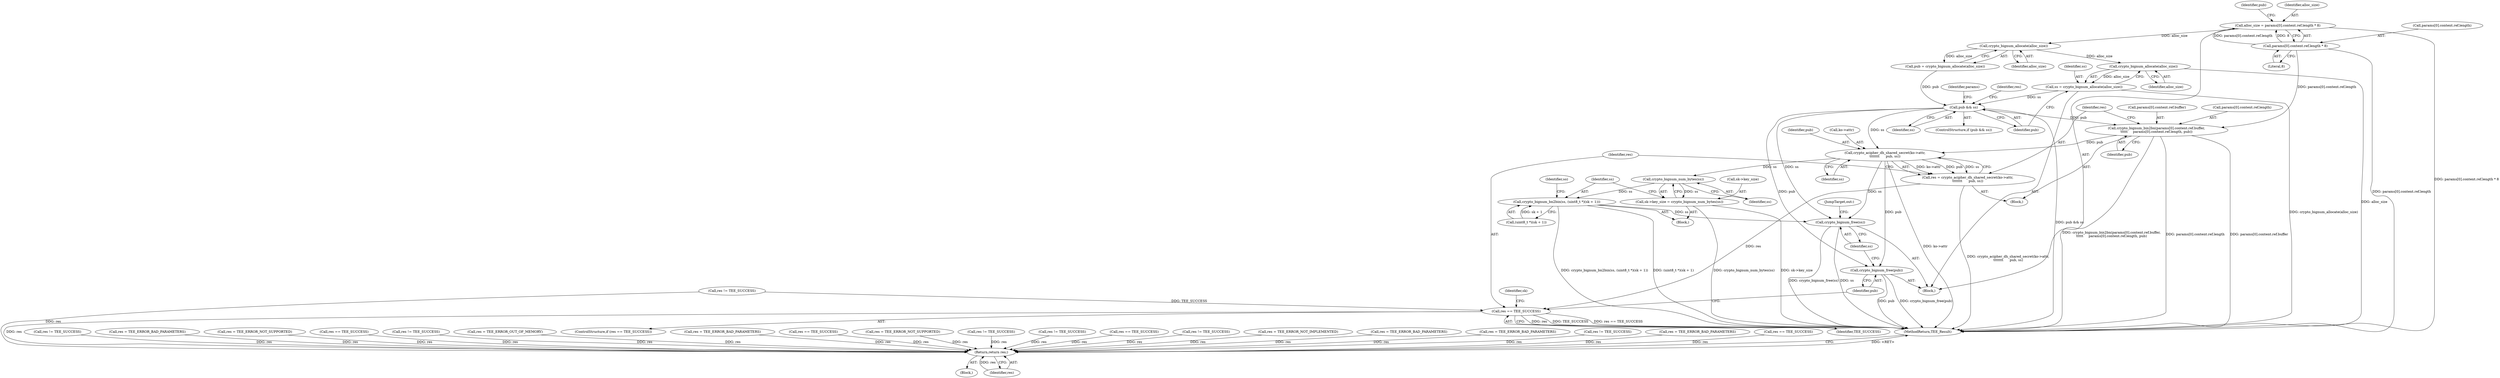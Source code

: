 digraph "0_optee_os_a637243270fc1faae16de059091795c32d86e65e@API" {
"1000278" [label="(Call,crypto_bignum_allocate(alloc_size))"];
"1000274" [label="(Call,crypto_bignum_allocate(alloc_size))"];
"1000259" [label="(Call,alloc_size = params[0].content.ref.length * 8)"];
"1000261" [label="(Call,params[0].content.ref.length * 8)"];
"1000276" [label="(Call,ss = crypto_bignum_allocate(alloc_size))"];
"1000281" [label="(Call,pub && ss)"];
"1000285" [label="(Call,crypto_bignum_bin2bn(params[0].content.ref.buffer,\n\t\t\t\t\t     params[0].content.ref.length, pub))"];
"1000307" [label="(Call,crypto_acipher_dh_shared_secret(ko->attr,\n\t\t\t\t\t\t\t      pub, ss))"];
"1000305" [label="(Call,res = crypto_acipher_dh_shared_secret(ko->attr,\n\t\t\t\t\t\t\t      pub, ss))"];
"1000314" [label="(Call,res == TEE_SUCCESS)"];
"1000847" [label="(Return,return res;)"];
"1000322" [label="(Call,crypto_bignum_num_bytes(ss))"];
"1000318" [label="(Call,sk->key_size = crypto_bignum_num_bytes(ss))"];
"1000324" [label="(Call,crypto_bignum_bn2bin(ss, (uint8_t *)(sk + 1)))"];
"1000349" [label="(Call,crypto_bignum_free(ss))"];
"1000347" [label="(Call,crypto_bignum_free(pub))"];
"1000285" [label="(Call,crypto_bignum_bin2bn(params[0].content.ref.buffer,\n\t\t\t\t\t     params[0].content.ref.length, pub))"];
"1000284" [label="(Block,)"];
"1000304" [label="(Identifier,pub)"];
"1000687" [label="(Call,res != TEE_SUCCESS)"];
"1000385" [label="(Call,res = TEE_ERROR_BAD_PARAMETERS)"];
"1000277" [label="(Identifier,ss)"];
"1000238" [label="(Block,)"];
"1000113" [label="(Block,)"];
"1000311" [label="(Identifier,pub)"];
"1000847" [label="(Return,return res;)"];
"1000282" [label="(Identifier,pub)"];
"1000273" [label="(Identifier,pub)"];
"1000283" [label="(Identifier,ss)"];
"1000276" [label="(Call,ss = crypto_bignum_allocate(alloc_size))"];
"1000307" [label="(Call,crypto_acipher_dh_shared_secret(ko->attr,\n\t\t\t\t\t\t\t      pub, ss))"];
"1000320" [label="(Identifier,sk)"];
"1000841" [label="(Call,res = TEE_ERROR_NOT_SUPPORTED)"];
"1000622" [label="(Call,res == TEE_SUCCESS)"];
"1000305" [label="(Call,res = crypto_acipher_dh_shared_secret(ko->attr,\n\t\t\t\t\t\t\t      pub, ss))"];
"1000787" [label="(Call,res != TEE_SUCCESS)"];
"1000344" [label="(Call,res = TEE_ERROR_OUT_OF_MEMORY)"];
"1000207" [label="(Call,res != TEE_SUCCESS)"];
"1000255" [label="(Call,res = TEE_ERROR_BAD_PARAMETERS)"];
"1000349" [label="(Call,crypto_bignum_free(ss))"];
"1000281" [label="(Call,pub && ss)"];
"1000820" [label="(Call,res == TEE_SUCCESS)"];
"1000275" [label="(Identifier,alloc_size)"];
"1000849" [label="(MethodReturn,TEE_Result)"];
"1000278" [label="(Call,crypto_bignum_allocate(alloc_size))"];
"1000261" [label="(Call,params[0].content.ref.length * 8)"];
"1000347" [label="(Call,crypto_bignum_free(pub))"];
"1000306" [label="(Identifier,res)"];
"1000228" [label="(Call,res = TEE_ERROR_NOT_SUPPORTED)"];
"1000848" [label="(Identifier,res)"];
"1000322" [label="(Call,crypto_bignum_num_bytes(ss))"];
"1000348" [label="(Identifier,pub)"];
"1000588" [label="(Call,res != TEE_SUCCESS)"];
"1000194" [label="(Call,res != TEE_SUCCESS)"];
"1000326" [label="(Call,(uint8_t *)(sk + 1))"];
"1000271" [label="(Literal,8)"];
"1000514" [label="(Call,res == TEE_SUCCESS)"];
"1000325" [label="(Identifier,ss)"];
"1000280" [label="(ControlStructure,if (pub && ss))"];
"1000345" [label="(Identifier,res)"];
"1000315" [label="(Identifier,res)"];
"1000350" [label="(Identifier,ss)"];
"1000324" [label="(Call,crypto_bignum_bn2bin(ss, (uint8_t *)(sk + 1)))"];
"1000318" [label="(Call,sk->key_size = crypto_bignum_num_bytes(ss))"];
"1000279" [label="(Identifier,alloc_size)"];
"1000260" [label="(Identifier,alloc_size)"];
"1000308" [label="(Call,ko->attr)"];
"1000314" [label="(Call,res == TEE_SUCCESS)"];
"1000272" [label="(Call,pub = crypto_bignum_allocate(alloc_size))"];
"1000431" [label="(Call,res != TEE_SUCCESS)"];
"1000319" [label="(Call,sk->key_size)"];
"1000286" [label="(Call,params[0].content.ref.buffer)"];
"1000313" [label="(ControlStructure,if (res == TEE_SUCCESS))"];
"1000334" [label="(Identifier,so)"];
"1000420" [label="(Call,res = TEE_ERROR_NOT_IMPLEMENTED)"];
"1000698" [label="(Call,res = TEE_ERROR_BAD_PARAMETERS)"];
"1000262" [label="(Call,params[0].content.ref.length)"];
"1000295" [label="(Call,params[0].content.ref.length)"];
"1000599" [label="(Call,res = TEE_ERROR_BAD_PARAMETERS)"];
"1000180" [label="(Call,res != TEE_SUCCESS)"];
"1000323" [label="(Identifier,ss)"];
"1000316" [label="(Identifier,TEE_SUCCESS)"];
"1000312" [label="(Identifier,ss)"];
"1000844" [label="(JumpTarget,out:)"];
"1000317" [label="(Block,)"];
"1000259" [label="(Call,alloc_size = params[0].content.ref.length * 8)"];
"1000274" [label="(Call,crypto_bignum_allocate(alloc_size))"];
"1000290" [label="(Identifier,params)"];
"1000798" [label="(Call,res = TEE_ERROR_BAD_PARAMETERS)"];
"1000719" [label="(Call,res == TEE_SUCCESS)"];
"1000278" -> "1000276"  [label="AST: "];
"1000278" -> "1000279"  [label="CFG: "];
"1000279" -> "1000278"  [label="AST: "];
"1000276" -> "1000278"  [label="CFG: "];
"1000278" -> "1000849"  [label="DDG: alloc_size"];
"1000278" -> "1000276"  [label="DDG: alloc_size"];
"1000274" -> "1000278"  [label="DDG: alloc_size"];
"1000274" -> "1000272"  [label="AST: "];
"1000274" -> "1000275"  [label="CFG: "];
"1000275" -> "1000274"  [label="AST: "];
"1000272" -> "1000274"  [label="CFG: "];
"1000274" -> "1000272"  [label="DDG: alloc_size"];
"1000259" -> "1000274"  [label="DDG: alloc_size"];
"1000259" -> "1000238"  [label="AST: "];
"1000259" -> "1000261"  [label="CFG: "];
"1000260" -> "1000259"  [label="AST: "];
"1000261" -> "1000259"  [label="AST: "];
"1000273" -> "1000259"  [label="CFG: "];
"1000259" -> "1000849"  [label="DDG: params[0].content.ref.length * 8"];
"1000261" -> "1000259"  [label="DDG: params[0].content.ref.length"];
"1000261" -> "1000259"  [label="DDG: 8"];
"1000261" -> "1000271"  [label="CFG: "];
"1000262" -> "1000261"  [label="AST: "];
"1000271" -> "1000261"  [label="AST: "];
"1000261" -> "1000849"  [label="DDG: params[0].content.ref.length"];
"1000261" -> "1000285"  [label="DDG: params[0].content.ref.length"];
"1000276" -> "1000238"  [label="AST: "];
"1000277" -> "1000276"  [label="AST: "];
"1000282" -> "1000276"  [label="CFG: "];
"1000276" -> "1000849"  [label="DDG: crypto_bignum_allocate(alloc_size)"];
"1000276" -> "1000281"  [label="DDG: ss"];
"1000281" -> "1000280"  [label="AST: "];
"1000281" -> "1000282"  [label="CFG: "];
"1000281" -> "1000283"  [label="CFG: "];
"1000282" -> "1000281"  [label="AST: "];
"1000283" -> "1000281"  [label="AST: "];
"1000290" -> "1000281"  [label="CFG: "];
"1000345" -> "1000281"  [label="CFG: "];
"1000281" -> "1000849"  [label="DDG: pub && ss"];
"1000272" -> "1000281"  [label="DDG: pub"];
"1000281" -> "1000285"  [label="DDG: pub"];
"1000281" -> "1000307"  [label="DDG: ss"];
"1000281" -> "1000347"  [label="DDG: pub"];
"1000281" -> "1000349"  [label="DDG: ss"];
"1000285" -> "1000284"  [label="AST: "];
"1000285" -> "1000304"  [label="CFG: "];
"1000286" -> "1000285"  [label="AST: "];
"1000295" -> "1000285"  [label="AST: "];
"1000304" -> "1000285"  [label="AST: "];
"1000306" -> "1000285"  [label="CFG: "];
"1000285" -> "1000849"  [label="DDG: params[0].content.ref.buffer"];
"1000285" -> "1000849"  [label="DDG: crypto_bignum_bin2bn(params[0].content.ref.buffer,\n\t\t\t\t\t     params[0].content.ref.length, pub)"];
"1000285" -> "1000849"  [label="DDG: params[0].content.ref.length"];
"1000285" -> "1000307"  [label="DDG: pub"];
"1000307" -> "1000305"  [label="AST: "];
"1000307" -> "1000312"  [label="CFG: "];
"1000308" -> "1000307"  [label="AST: "];
"1000311" -> "1000307"  [label="AST: "];
"1000312" -> "1000307"  [label="AST: "];
"1000305" -> "1000307"  [label="CFG: "];
"1000307" -> "1000849"  [label="DDG: ko->attr"];
"1000307" -> "1000305"  [label="DDG: ko->attr"];
"1000307" -> "1000305"  [label="DDG: pub"];
"1000307" -> "1000305"  [label="DDG: ss"];
"1000307" -> "1000322"  [label="DDG: ss"];
"1000307" -> "1000347"  [label="DDG: pub"];
"1000307" -> "1000349"  [label="DDG: ss"];
"1000305" -> "1000284"  [label="AST: "];
"1000306" -> "1000305"  [label="AST: "];
"1000315" -> "1000305"  [label="CFG: "];
"1000305" -> "1000849"  [label="DDG: crypto_acipher_dh_shared_secret(ko->attr,\n\t\t\t\t\t\t\t      pub, ss)"];
"1000305" -> "1000314"  [label="DDG: res"];
"1000314" -> "1000313"  [label="AST: "];
"1000314" -> "1000316"  [label="CFG: "];
"1000315" -> "1000314"  [label="AST: "];
"1000316" -> "1000314"  [label="AST: "];
"1000320" -> "1000314"  [label="CFG: "];
"1000348" -> "1000314"  [label="CFG: "];
"1000314" -> "1000849"  [label="DDG: res"];
"1000314" -> "1000849"  [label="DDG: TEE_SUCCESS"];
"1000314" -> "1000849"  [label="DDG: res == TEE_SUCCESS"];
"1000207" -> "1000314"  [label="DDG: TEE_SUCCESS"];
"1000314" -> "1000847"  [label="DDG: res"];
"1000847" -> "1000113"  [label="AST: "];
"1000847" -> "1000848"  [label="CFG: "];
"1000848" -> "1000847"  [label="AST: "];
"1000849" -> "1000847"  [label="CFG: "];
"1000847" -> "1000849"  [label="DDG: <RET>"];
"1000848" -> "1000847"  [label="DDG: res"];
"1000798" -> "1000847"  [label="DDG: res"];
"1000207" -> "1000847"  [label="DDG: res"];
"1000431" -> "1000847"  [label="DDG: res"];
"1000719" -> "1000847"  [label="DDG: res"];
"1000841" -> "1000847"  [label="DDG: res"];
"1000687" -> "1000847"  [label="DDG: res"];
"1000420" -> "1000847"  [label="DDG: res"];
"1000385" -> "1000847"  [label="DDG: res"];
"1000255" -> "1000847"  [label="DDG: res"];
"1000344" -> "1000847"  [label="DDG: res"];
"1000820" -> "1000847"  [label="DDG: res"];
"1000588" -> "1000847"  [label="DDG: res"];
"1000622" -> "1000847"  [label="DDG: res"];
"1000787" -> "1000847"  [label="DDG: res"];
"1000194" -> "1000847"  [label="DDG: res"];
"1000599" -> "1000847"  [label="DDG: res"];
"1000228" -> "1000847"  [label="DDG: res"];
"1000698" -> "1000847"  [label="DDG: res"];
"1000180" -> "1000847"  [label="DDG: res"];
"1000514" -> "1000847"  [label="DDG: res"];
"1000322" -> "1000318"  [label="AST: "];
"1000322" -> "1000323"  [label="CFG: "];
"1000323" -> "1000322"  [label="AST: "];
"1000318" -> "1000322"  [label="CFG: "];
"1000322" -> "1000318"  [label="DDG: ss"];
"1000322" -> "1000324"  [label="DDG: ss"];
"1000318" -> "1000317"  [label="AST: "];
"1000319" -> "1000318"  [label="AST: "];
"1000325" -> "1000318"  [label="CFG: "];
"1000318" -> "1000849"  [label="DDG: sk->key_size"];
"1000318" -> "1000849"  [label="DDG: crypto_bignum_num_bytes(ss)"];
"1000324" -> "1000317"  [label="AST: "];
"1000324" -> "1000326"  [label="CFG: "];
"1000325" -> "1000324"  [label="AST: "];
"1000326" -> "1000324"  [label="AST: "];
"1000334" -> "1000324"  [label="CFG: "];
"1000324" -> "1000849"  [label="DDG: (uint8_t *)(sk + 1)"];
"1000324" -> "1000849"  [label="DDG: crypto_bignum_bn2bin(ss, (uint8_t *)(sk + 1))"];
"1000326" -> "1000324"  [label="DDG: sk + 1"];
"1000324" -> "1000349"  [label="DDG: ss"];
"1000349" -> "1000238"  [label="AST: "];
"1000349" -> "1000350"  [label="CFG: "];
"1000350" -> "1000349"  [label="AST: "];
"1000844" -> "1000349"  [label="CFG: "];
"1000349" -> "1000849"  [label="DDG: crypto_bignum_free(ss)"];
"1000349" -> "1000849"  [label="DDG: ss"];
"1000347" -> "1000238"  [label="AST: "];
"1000347" -> "1000348"  [label="CFG: "];
"1000348" -> "1000347"  [label="AST: "];
"1000350" -> "1000347"  [label="CFG: "];
"1000347" -> "1000849"  [label="DDG: pub"];
"1000347" -> "1000849"  [label="DDG: crypto_bignum_free(pub)"];
}
